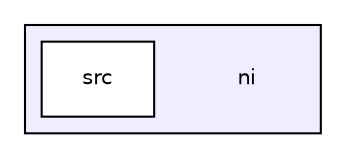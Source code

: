 digraph "ni" {
  compound=true
  node [ fontsize="10", fontname="Helvetica"];
  edge [ labelfontsize="10", labelfontname="Helvetica"];
  subgraph clusterdir_d1f9b04644e2093c818cd00006f4e033 {
    graph [ bgcolor="#eeeeff", pencolor="black", label="" URL="dir_d1f9b04644e2093c818cd00006f4e033.html"];
    dir_d1f9b04644e2093c818cd00006f4e033 [shape=plaintext label="ni"];
    dir_e45d670c65a768c3247ec8d8921f827b [shape=box label="src" color="black" fillcolor="white" style="filled" URL="dir_e45d670c65a768c3247ec8d8921f827b.html"];
  }
}
